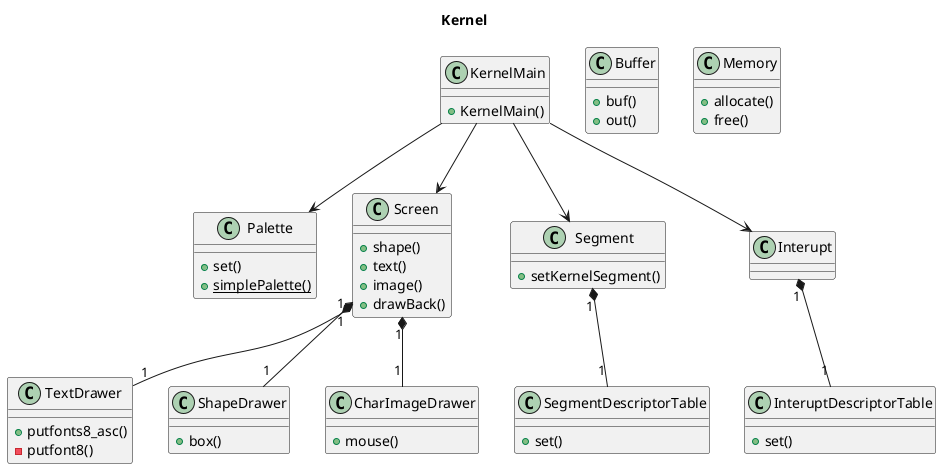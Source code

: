 @startuml

title Kernel

class KernelMain {
    +KernelMain()
}

class Buffer {
    +buf()
    +out()
}

class Memory {
    +allocate()
    +free()
}

class Palette {
    +set()
    {static}+simplePalette()
}

class Screen {
    +shape()
    +text()
    +image()
    +drawBack()
}

class TextDrawer {
    +putfonts8_asc()
    -putfont8()
}

class ShapeDrawer {
    +box()
}

class CharImageDrawer {
    +mouse()
}

class Segment {
    +setKernelSegment()
}

class SegmentDescriptorTable {
    +set()
}

class Interupt {
}

class InteruptDescriptorTable {
    +set()
}

KernelMain --> Screen
KernelMain --> Palette
KernelMain --> Segment
KernelMain --> Interupt
Screen "1" *-- "1" TextDrawer
Screen "1" *-- "1" ShapeDrawer
Screen "1" *-- "1" CharImageDrawer
Segment "1" *-- "1" SegmentDescriptorTable
Interupt "1" *-- "1" InteruptDescriptorTable

@enduml